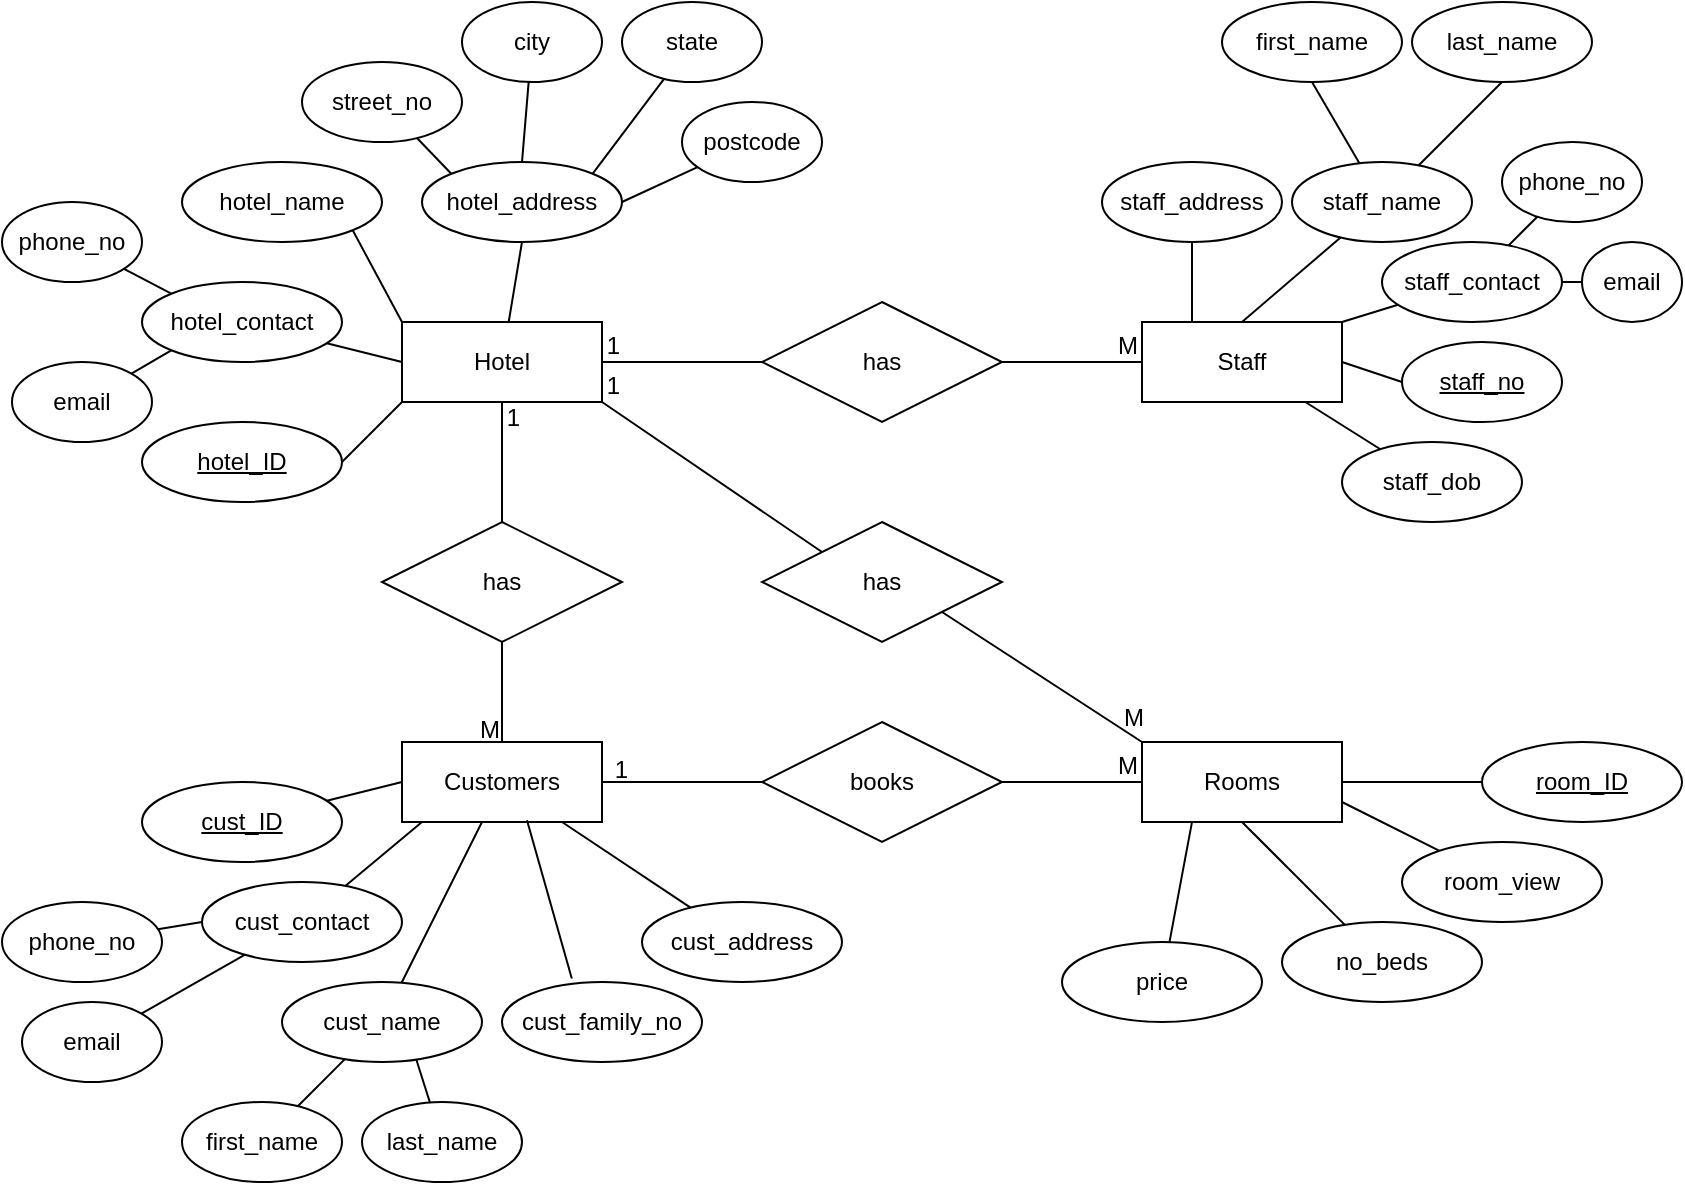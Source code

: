 <mxfile version="17.0.0" type="onedrive"><diagram id="R2lEEEUBdFMjLlhIrx00" name="Entity Relationship Diagram"><mxGraphModel grid="1" gridSize="10" guides="1" tooltips="1" connect="1" arrows="1" page="1" fold="1" pageScale="1" pageWidth="850" pageHeight="1100" math="0" shadow="0" extFonts="Permanent Marker^https://fonts.googleapis.com/css?family=Permanent+Marker"><root><mxCell id="0"/><mxCell id="1" parent="0"/><mxCell id="J56e8s772cYbZTvMbS4v-3" value="Hotel" style="whiteSpace=wrap;html=1;align=center;" parent="1" vertex="1"><mxGeometry x="200" y="180" width="100" height="40" as="geometry"/></mxCell><mxCell id="J56e8s772cYbZTvMbS4v-4" value="Staff" style="whiteSpace=wrap;html=1;align=center;" parent="1" vertex="1"><mxGeometry x="570" y="180" width="100" height="40" as="geometry"/></mxCell><mxCell id="J56e8s772cYbZTvMbS4v-5" value="Customers" style="whiteSpace=wrap;html=1;align=center;" parent="1" vertex="1"><mxGeometry x="200" y="390" width="100" height="40" as="geometry"/></mxCell><mxCell id="J56e8s772cYbZTvMbS4v-6" value="Rooms" style="whiteSpace=wrap;html=1;align=center;" parent="1" vertex="1"><mxGeometry x="570" y="390" width="100" height="40" as="geometry"/></mxCell><mxCell id="J56e8s772cYbZTvMbS4v-7" value="has" style="shape=rhombus;perimeter=rhombusPerimeter;whiteSpace=wrap;html=1;align=center;" parent="1" vertex="1"><mxGeometry x="190" y="280" width="120" height="60" as="geometry"/></mxCell><mxCell id="J56e8s772cYbZTvMbS4v-8" value="has" style="shape=rhombus;perimeter=rhombusPerimeter;whiteSpace=wrap;html=1;align=center;" parent="1" vertex="1"><mxGeometry x="380" y="170" width="120" height="60" as="geometry"/></mxCell><mxCell id="J56e8s772cYbZTvMbS4v-9" value="has" style="shape=rhombus;perimeter=rhombusPerimeter;whiteSpace=wrap;html=1;align=center;" parent="1" vertex="1"><mxGeometry x="380" y="280" width="120" height="60" as="geometry"/></mxCell><mxCell id="J56e8s772cYbZTvMbS4v-10" value="books" style="shape=rhombus;perimeter=rhombusPerimeter;whiteSpace=wrap;html=1;align=center;" parent="1" vertex="1"><mxGeometry x="380" y="380" width="120" height="60" as="geometry"/></mxCell><mxCell id="J56e8s772cYbZTvMbS4v-12" value="" style="endArrow=none;html=1;rounded=0;exitX=0;exitY=0.5;exitDx=0;exitDy=0;" parent="1" source="J56e8s772cYbZTvMbS4v-8" target="J56e8s772cYbZTvMbS4v-3" edge="1"><mxGeometry relative="1" as="geometry"><mxPoint x="520" y="280" as="sourcePoint"/><mxPoint x="680" y="280" as="targetPoint"/></mxGeometry></mxCell><mxCell id="J56e8s772cYbZTvMbS4v-13" value="1" style="resizable=0;html=1;align=right;verticalAlign=bottom;" parent="J56e8s772cYbZTvMbS4v-12" connectable="0" vertex="1"><mxGeometry x="1" relative="1" as="geometry"><mxPoint x="9" as="offset"/></mxGeometry></mxCell><mxCell id="J56e8s772cYbZTvMbS4v-14" value="" style="endArrow=none;html=1;rounded=0;" parent="1" source="J56e8s772cYbZTvMbS4v-8" target="J56e8s772cYbZTvMbS4v-4" edge="1"><mxGeometry relative="1" as="geometry"><mxPoint x="450" y="199.71" as="sourcePoint"/><mxPoint x="610" y="199.71" as="targetPoint"/></mxGeometry></mxCell><mxCell id="J56e8s772cYbZTvMbS4v-15" value="M" style="resizable=0;html=1;align=right;verticalAlign=bottom;" parent="J56e8s772cYbZTvMbS4v-14" connectable="0" vertex="1"><mxGeometry x="1" relative="1" as="geometry"><mxPoint x="-2" as="offset"/></mxGeometry></mxCell><mxCell id="J56e8s772cYbZTvMbS4v-18" value="" style="endArrow=none;html=1;rounded=0;exitX=0;exitY=0;exitDx=0;exitDy=0;entryX=1;entryY=1;entryDx=0;entryDy=0;" parent="1" source="J56e8s772cYbZTvMbS4v-9" target="J56e8s772cYbZTvMbS4v-3" edge="1"><mxGeometry relative="1" as="geometry"><mxPoint x="390" y="210" as="sourcePoint"/><mxPoint x="310" y="210" as="targetPoint"/></mxGeometry></mxCell><mxCell id="J56e8s772cYbZTvMbS4v-19" value="1" style="resizable=0;html=1;align=right;verticalAlign=bottom;" parent="J56e8s772cYbZTvMbS4v-18" connectable="0" vertex="1"><mxGeometry x="1" relative="1" as="geometry"><mxPoint x="9" as="offset"/></mxGeometry></mxCell><mxCell id="J56e8s772cYbZTvMbS4v-20" value="" style="endArrow=none;html=1;rounded=0;exitX=1;exitY=1;exitDx=0;exitDy=0;" parent="1" source="J56e8s772cYbZTvMbS4v-9" edge="1"><mxGeometry relative="1" as="geometry"><mxPoint x="505.2" y="210.6" as="sourcePoint"/><mxPoint x="570" y="390" as="targetPoint"/></mxGeometry></mxCell><mxCell id="J56e8s772cYbZTvMbS4v-21" value="M" style="resizable=0;html=1;align=right;verticalAlign=bottom;" parent="J56e8s772cYbZTvMbS4v-20" connectable="0" vertex="1"><mxGeometry x="1" relative="1" as="geometry"><mxPoint x="1" y="-4" as="offset"/></mxGeometry></mxCell><mxCell id="J56e8s772cYbZTvMbS4v-22" value="" style="endArrow=none;html=1;rounded=0;entryX=0.5;entryY=1;entryDx=0;entryDy=0;" parent="1" source="J56e8s772cYbZTvMbS4v-7" target="J56e8s772cYbZTvMbS4v-3" edge="1"><mxGeometry relative="1" as="geometry"><mxPoint x="420" y="305" as="sourcePoint"/><mxPoint x="310" y="230" as="targetPoint"/></mxGeometry></mxCell><mxCell id="J56e8s772cYbZTvMbS4v-23" value="1" style="resizable=0;html=1;align=right;verticalAlign=bottom;" parent="J56e8s772cYbZTvMbS4v-22" connectable="0" vertex="1"><mxGeometry x="1" relative="1" as="geometry"><mxPoint x="9" y="16" as="offset"/></mxGeometry></mxCell><mxCell id="J56e8s772cYbZTvMbS4v-24" value="" style="endArrow=none;html=1;rounded=0;exitX=0.5;exitY=1;exitDx=0;exitDy=0;" parent="1" source="J56e8s772cYbZTvMbS4v-7" target="J56e8s772cYbZTvMbS4v-5" edge="1"><mxGeometry relative="1" as="geometry"><mxPoint x="480" y="335.0" as="sourcePoint"/><mxPoint x="580" y="400.0" as="targetPoint"/></mxGeometry></mxCell><mxCell id="J56e8s772cYbZTvMbS4v-25" value="M" style="resizable=0;html=1;align=right;verticalAlign=bottom;" parent="J56e8s772cYbZTvMbS4v-24" connectable="0" vertex="1"><mxGeometry x="1" relative="1" as="geometry"><mxPoint x="-1" y="2" as="offset"/></mxGeometry></mxCell><mxCell id="J56e8s772cYbZTvMbS4v-26" value="" style="endArrow=none;html=1;rounded=0;exitX=0;exitY=0.5;exitDx=0;exitDy=0;entryX=1;entryY=0.5;entryDx=0;entryDy=0;" parent="1" source="J56e8s772cYbZTvMbS4v-10" target="J56e8s772cYbZTvMbS4v-5" edge="1"><mxGeometry relative="1" as="geometry"><mxPoint x="260" y="350.0" as="sourcePoint"/><mxPoint x="260" y="400.0" as="targetPoint"/></mxGeometry></mxCell><mxCell id="J56e8s772cYbZTvMbS4v-27" value="1" style="resizable=0;html=1;align=right;verticalAlign=bottom;" parent="J56e8s772cYbZTvMbS4v-26" connectable="0" vertex="1"><mxGeometry x="1" relative="1" as="geometry"><mxPoint x="13" y="2" as="offset"/></mxGeometry></mxCell><mxCell id="J56e8s772cYbZTvMbS4v-28" value="" style="endArrow=none;html=1;rounded=0;" parent="1" source="J56e8s772cYbZTvMbS4v-10" target="J56e8s772cYbZTvMbS4v-6" edge="1"><mxGeometry relative="1" as="geometry"><mxPoint x="500" y="409.66" as="sourcePoint"/><mxPoint x="570" y="409.66" as="targetPoint"/></mxGeometry></mxCell><mxCell id="J56e8s772cYbZTvMbS4v-29" value="M" style="resizable=0;html=1;align=right;verticalAlign=bottom;" parent="J56e8s772cYbZTvMbS4v-28" connectable="0" vertex="1"><mxGeometry x="1" relative="1" as="geometry"><mxPoint x="-2" as="offset"/></mxGeometry></mxCell><mxCell id="i9HEmpmB34_pmsa4XvbX-1" value="hotel_ID" style="ellipse;whiteSpace=wrap;html=1;align=center;fontStyle=4;" parent="1" vertex="1"><mxGeometry x="70" y="230" width="100" height="40" as="geometry"/></mxCell><mxCell id="i9HEmpmB34_pmsa4XvbX-3" value="" style="endArrow=none;html=1;rounded=0;exitX=0;exitY=1;exitDx=0;exitDy=0;entryX=1;entryY=0.5;entryDx=0;entryDy=0;" parent="1" source="J56e8s772cYbZTvMbS4v-3" target="i9HEmpmB34_pmsa4XvbX-1" edge="1"><mxGeometry relative="1" as="geometry"><mxPoint x="140" y="160" as="sourcePoint"/><mxPoint x="300" y="160" as="targetPoint"/></mxGeometry></mxCell><mxCell id="i9HEmpmB34_pmsa4XvbX-5" value="hotel_name" style="ellipse;whiteSpace=wrap;html=1;align=center;" parent="1" vertex="1"><mxGeometry x="90" y="100" width="100" height="40" as="geometry"/></mxCell><mxCell id="i9HEmpmB34_pmsa4XvbX-7" value="" style="endArrow=none;html=1;rounded=0;exitX=1;exitY=1;exitDx=0;exitDy=0;entryX=0;entryY=0;entryDx=0;entryDy=0;" parent="1" source="i9HEmpmB34_pmsa4XvbX-5" target="J56e8s772cYbZTvMbS4v-3" edge="1"><mxGeometry relative="1" as="geometry"><mxPoint x="140" y="220" as="sourcePoint"/><mxPoint x="300" y="220" as="targetPoint"/></mxGeometry></mxCell><mxCell id="i9HEmpmB34_pmsa4XvbX-8" value="hotel_contact" style="ellipse;whiteSpace=wrap;html=1;align=center;" parent="1" vertex="1"><mxGeometry x="70" y="160" width="100" height="40" as="geometry"/></mxCell><mxCell id="i9HEmpmB34_pmsa4XvbX-10" value="" style="endArrow=none;html=1;rounded=0;entryX=0;entryY=0.5;entryDx=0;entryDy=0;" parent="1" source="i9HEmpmB34_pmsa4XvbX-8" target="J56e8s772cYbZTvMbS4v-3" edge="1"><mxGeometry relative="1" as="geometry"><mxPoint x="185.355" y="144.142" as="sourcePoint"/><mxPoint x="210" y="190" as="targetPoint"/></mxGeometry></mxCell><mxCell id="i9HEmpmB34_pmsa4XvbX-11" value="hotel_address" style="ellipse;whiteSpace=wrap;html=1;align=center;" parent="1" vertex="1"><mxGeometry x="210" y="100" width="100" height="40" as="geometry"/></mxCell><mxCell id="i9HEmpmB34_pmsa4XvbX-12" value="" style="endArrow=none;html=1;rounded=0;exitX=0.5;exitY=1;exitDx=0;exitDy=0;" parent="1" source="i9HEmpmB34_pmsa4XvbX-11" target="J56e8s772cYbZTvMbS4v-3" edge="1"><mxGeometry relative="1" as="geometry"><mxPoint x="172.4" y="200.6" as="sourcePoint"/><mxPoint x="210" y="210" as="targetPoint"/></mxGeometry></mxCell><mxCell id="i9HEmpmB34_pmsa4XvbX-13" value="street_no" style="ellipse;whiteSpace=wrap;html=1;align=center;" parent="1" vertex="1"><mxGeometry x="150" y="50" width="80" height="40" as="geometry"/></mxCell><mxCell id="i9HEmpmB34_pmsa4XvbX-14" value="city" style="ellipse;whiteSpace=wrap;html=1;align=center;" parent="1" vertex="1"><mxGeometry x="230" y="20" width="70" height="40" as="geometry"/></mxCell><mxCell id="i9HEmpmB34_pmsa4XvbX-15" value="state" style="ellipse;whiteSpace=wrap;html=1;align=center;" parent="1" vertex="1"><mxGeometry x="310" y="20" width="70" height="40" as="geometry"/></mxCell><mxCell id="i9HEmpmB34_pmsa4XvbX-16" value="postcode" style="ellipse;whiteSpace=wrap;html=1;align=center;" parent="1" vertex="1"><mxGeometry x="340" y="70" width="70" height="40" as="geometry"/></mxCell><mxCell id="i9HEmpmB34_pmsa4XvbX-17" value="" style="endArrow=none;html=1;rounded=0;exitX=0;exitY=0;exitDx=0;exitDy=0;" parent="1" source="i9HEmpmB34_pmsa4XvbX-11" target="i9HEmpmB34_pmsa4XvbX-13" edge="1"><mxGeometry relative="1" as="geometry"><mxPoint x="350" y="150" as="sourcePoint"/><mxPoint x="510" y="150" as="targetPoint"/></mxGeometry></mxCell><mxCell id="i9HEmpmB34_pmsa4XvbX-18" value="" style="endArrow=none;html=1;rounded=0;exitX=0.5;exitY=0;exitDx=0;exitDy=0;" parent="1" source="i9HEmpmB34_pmsa4XvbX-11" target="i9HEmpmB34_pmsa4XvbX-14" edge="1"><mxGeometry relative="1" as="geometry"><mxPoint x="234.645" y="115.858" as="sourcePoint"/><mxPoint x="217.476" y="97.99" as="targetPoint"/></mxGeometry></mxCell><mxCell id="i9HEmpmB34_pmsa4XvbX-19" value="" style="endArrow=none;html=1;rounded=0;exitX=1;exitY=0;exitDx=0;exitDy=0;" parent="1" source="i9HEmpmB34_pmsa4XvbX-11" target="i9HEmpmB34_pmsa4XvbX-15" edge="1"><mxGeometry relative="1" as="geometry"><mxPoint x="244.645" y="125.858" as="sourcePoint"/><mxPoint x="227.476" y="107.99" as="targetPoint"/></mxGeometry></mxCell><mxCell id="i9HEmpmB34_pmsa4XvbX-20" value="" style="endArrow=none;html=1;rounded=0;exitX=1;exitY=0.5;exitDx=0;exitDy=0;" parent="1" source="i9HEmpmB34_pmsa4XvbX-11" target="i9HEmpmB34_pmsa4XvbX-16" edge="1"><mxGeometry relative="1" as="geometry"><mxPoint x="254.645" y="135.858" as="sourcePoint"/><mxPoint x="237.476" y="117.99" as="targetPoint"/></mxGeometry></mxCell><mxCell id="i9HEmpmB34_pmsa4XvbX-21" value="cust_ID" style="ellipse;whiteSpace=wrap;html=1;align=center;fontStyle=4;" parent="1" vertex="1"><mxGeometry x="70" y="410" width="100" height="40" as="geometry"/></mxCell><mxCell id="i9HEmpmB34_pmsa4XvbX-22" value="cust_contact" style="ellipse;whiteSpace=wrap;html=1;align=center;container=0;" parent="1" vertex="1"><mxGeometry x="100" y="460" width="100" height="40" as="geometry"/></mxCell><mxCell id="i9HEmpmB34_pmsa4XvbX-23" value="cust_name" style="ellipse;whiteSpace=wrap;html=1;align=center;" parent="1" vertex="1"><mxGeometry x="140" y="510" width="100" height="40" as="geometry"/></mxCell><mxCell id="i9HEmpmB34_pmsa4XvbX-24" value="cust_address" style="ellipse;whiteSpace=wrap;html=1;align=center;" parent="1" vertex="1"><mxGeometry x="320" y="470" width="100" height="40" as="geometry"/></mxCell><mxCell id="i9HEmpmB34_pmsa4XvbX-25" value="cust_family_no" style="ellipse;whiteSpace=wrap;html=1;align=center;" parent="1" vertex="1"><mxGeometry x="250" y="510" width="100" height="40" as="geometry"/></mxCell><mxCell id="i9HEmpmB34_pmsa4XvbX-26" value="phone_no" style="ellipse;whiteSpace=wrap;html=1;align=center;" parent="1" vertex="1"><mxGeometry y="120" width="70" height="40" as="geometry"/></mxCell><mxCell id="i9HEmpmB34_pmsa4XvbX-27" value="email" style="ellipse;whiteSpace=wrap;html=1;align=center;" parent="1" vertex="1"><mxGeometry x="5" y="200" width="70" height="40" as="geometry"/></mxCell><mxCell id="i9HEmpmB34_pmsa4XvbX-28" value="" style="endArrow=none;html=1;rounded=0;entryX=0;entryY=0;entryDx=0;entryDy=0;" parent="1" source="i9HEmpmB34_pmsa4XvbX-26" target="i9HEmpmB34_pmsa4XvbX-8" edge="1"><mxGeometry relative="1" as="geometry"><mxPoint x="10" y="260" as="sourcePoint"/><mxPoint x="80" y="170" as="targetPoint"/></mxGeometry></mxCell><mxCell id="i9HEmpmB34_pmsa4XvbX-29" value="" style="endArrow=none;html=1;rounded=0;entryX=0;entryY=1;entryDx=0;entryDy=0;" parent="1" source="i9HEmpmB34_pmsa4XvbX-27" target="i9HEmpmB34_pmsa4XvbX-8" edge="1"><mxGeometry relative="1" as="geometry"><mxPoint x="65.589" y="164.048" as="sourcePoint"/><mxPoint x="94.72" y="175.828" as="targetPoint"/></mxGeometry></mxCell><mxCell id="i9HEmpmB34_pmsa4XvbX-30" value="" style="endArrow=none;html=1;rounded=0;entryX=0;entryY=0.5;entryDx=0;entryDy=0;" parent="1" source="i9HEmpmB34_pmsa4XvbX-21" target="J56e8s772cYbZTvMbS4v-5" edge="1"><mxGeometry relative="1" as="geometry"><mxPoint x="230" y="450" as="sourcePoint"/><mxPoint x="390" y="450" as="targetPoint"/></mxGeometry></mxCell><mxCell id="i9HEmpmB34_pmsa4XvbX-32" value="" style="endArrow=none;html=1;rounded=0;" parent="1" source="i9HEmpmB34_pmsa4XvbX-22" edge="1"><mxGeometry relative="1" as="geometry"><mxPoint x="172.4" y="429.4" as="sourcePoint"/><mxPoint x="210" y="430" as="targetPoint"/></mxGeometry></mxCell><mxCell id="i9HEmpmB34_pmsa4XvbX-33" value="" style="endArrow=none;html=1;rounded=0;" parent="1" source="i9HEmpmB34_pmsa4XvbX-23" target="J56e8s772cYbZTvMbS4v-5" edge="1"><mxGeometry relative="1" as="geometry"><mxPoint x="182.4" y="439.4" as="sourcePoint"/><mxPoint x="220" y="430" as="targetPoint"/></mxGeometry></mxCell><mxCell id="i9HEmpmB34_pmsa4XvbX-34" value="" style="endArrow=none;html=1;rounded=0;entryX=0.625;entryY=0.978;entryDx=0;entryDy=0;entryPerimeter=0;exitX=0.349;exitY=-0.045;exitDx=0;exitDy=0;exitPerimeter=0;" parent="1" source="i9HEmpmB34_pmsa4XvbX-25" target="J56e8s772cYbZTvMbS4v-5" edge="1"><mxGeometry relative="1" as="geometry"><mxPoint x="192.4" y="449.4" as="sourcePoint"/><mxPoint x="230" y="440" as="targetPoint"/></mxGeometry></mxCell><mxCell id="i9HEmpmB34_pmsa4XvbX-35" value="" style="endArrow=none;html=1;rounded=0;" parent="1" source="i9HEmpmB34_pmsa4XvbX-24" target="J56e8s772cYbZTvMbS4v-5" edge="1"><mxGeometry relative="1" as="geometry"><mxPoint x="202.4" y="459.4" as="sourcePoint"/><mxPoint x="240" y="450" as="targetPoint"/></mxGeometry></mxCell><mxCell id="i9HEmpmB34_pmsa4XvbX-36" value="phone_no" style="ellipse;whiteSpace=wrap;html=1;align=center;container=0;" parent="1" vertex="1"><mxGeometry y="470" width="80" height="40" as="geometry"/></mxCell><mxCell id="i9HEmpmB34_pmsa4XvbX-37" value="email" style="ellipse;whiteSpace=wrap;html=1;align=center;container=0;" parent="1" vertex="1"><mxGeometry x="10" y="520" width="70" height="40" as="geometry"/></mxCell><mxCell id="i9HEmpmB34_pmsa4XvbX-39" value="" style="endArrow=none;html=1;rounded=0;entryX=0;entryY=0.5;entryDx=0;entryDy=0;" parent="1" source="i9HEmpmB34_pmsa4XvbX-36" target="i9HEmpmB34_pmsa4XvbX-22" edge="1"><mxGeometry relative="1" as="geometry"><mxPoint x="181.727" y="471.987" as="sourcePoint"/><mxPoint x="220" y="440" as="targetPoint"/></mxGeometry></mxCell><mxCell id="i9HEmpmB34_pmsa4XvbX-40" value="" style="endArrow=none;html=1;rounded=0;" parent="1" source="i9HEmpmB34_pmsa4XvbX-37" target="i9HEmpmB34_pmsa4XvbX-22" edge="1"><mxGeometry relative="1" as="geometry"><mxPoint x="191.727" y="481.987" as="sourcePoint"/><mxPoint x="230" y="450" as="targetPoint"/></mxGeometry></mxCell><mxCell id="i9HEmpmB34_pmsa4XvbX-41" value="first_name" style="ellipse;whiteSpace=wrap;html=1;align=center;" parent="1" vertex="1"><mxGeometry x="90" y="570" width="80" height="40" as="geometry"/></mxCell><mxCell id="i9HEmpmB34_pmsa4XvbX-42" value="last_name" style="ellipse;whiteSpace=wrap;html=1;align=center;" parent="1" vertex="1"><mxGeometry x="180" y="570" width="80" height="40" as="geometry"/></mxCell><mxCell id="i9HEmpmB34_pmsa4XvbX-43" value="" style="endArrow=none;html=1;rounded=0;" parent="1" source="i9HEmpmB34_pmsa4XvbX-41" target="i9HEmpmB34_pmsa4XvbX-23" edge="1"><mxGeometry relative="1" as="geometry"><mxPoint x="79.686" y="535.822" as="sourcePoint"/><mxPoint x="131.398" y="506.404" as="targetPoint"/></mxGeometry></mxCell><mxCell id="i9HEmpmB34_pmsa4XvbX-44" value="" style="endArrow=none;html=1;rounded=0;entryX=0.671;entryY=0.966;entryDx=0;entryDy=0;entryPerimeter=0;" parent="1" source="i9HEmpmB34_pmsa4XvbX-42" target="i9HEmpmB34_pmsa4XvbX-23" edge="1"><mxGeometry relative="1" as="geometry"><mxPoint x="89.686" y="545.822" as="sourcePoint"/><mxPoint x="141.398" y="516.404" as="targetPoint"/></mxGeometry></mxCell><mxCell id="i9HEmpmB34_pmsa4XvbX-45" value="room_ID" style="ellipse;whiteSpace=wrap;html=1;align=center;fontStyle=4;" parent="1" vertex="1"><mxGeometry x="740" y="390" width="100" height="40" as="geometry"/></mxCell><mxCell id="i9HEmpmB34_pmsa4XvbX-47" value="room_view" style="ellipse;whiteSpace=wrap;html=1;align=center;" parent="1" vertex="1"><mxGeometry x="700" y="440" width="100" height="40" as="geometry"/></mxCell><mxCell id="i9HEmpmB34_pmsa4XvbX-48" value="no_beds" style="ellipse;whiteSpace=wrap;html=1;align=center;" parent="1" vertex="1"><mxGeometry x="640" y="480" width="100" height="40" as="geometry"/></mxCell><mxCell id="i9HEmpmB34_pmsa4XvbX-49" value="price" style="ellipse;whiteSpace=wrap;html=1;align=center;" parent="1" vertex="1"><mxGeometry x="530" y="490" width="100" height="40" as="geometry"/></mxCell><mxCell id="i9HEmpmB34_pmsa4XvbX-51" value="" style="endArrow=none;html=1;rounded=0;exitX=0.25;exitY=1;exitDx=0;exitDy=0;" parent="1" source="J56e8s772cYbZTvMbS4v-6" target="i9HEmpmB34_pmsa4XvbX-49" edge="1"><mxGeometry relative="1" as="geometry"><mxPoint x="540" y="450" as="sourcePoint"/><mxPoint x="700" y="450" as="targetPoint"/></mxGeometry></mxCell><mxCell id="i9HEmpmB34_pmsa4XvbX-52" value="" style="endArrow=none;html=1;rounded=0;exitX=0.5;exitY=1;exitDx=0;exitDy=0;" parent="1" source="J56e8s772cYbZTvMbS4v-6" target="i9HEmpmB34_pmsa4XvbX-48" edge="1"><mxGeometry relative="1" as="geometry"><mxPoint x="600" y="460" as="sourcePoint"/><mxPoint x="760" y="460" as="targetPoint"/></mxGeometry></mxCell><mxCell id="i9HEmpmB34_pmsa4XvbX-53" value="" style="endArrow=none;html=1;rounded=0;exitX=1;exitY=0.75;exitDx=0;exitDy=0;" parent="1" source="J56e8s772cYbZTvMbS4v-6" target="i9HEmpmB34_pmsa4XvbX-47" edge="1"><mxGeometry relative="1" as="geometry"><mxPoint x="660" y="340" as="sourcePoint"/><mxPoint x="820" y="340" as="targetPoint"/></mxGeometry></mxCell><mxCell id="i9HEmpmB34_pmsa4XvbX-54" value="" style="endArrow=none;html=1;rounded=0;" parent="1" source="J56e8s772cYbZTvMbS4v-6" target="i9HEmpmB34_pmsa4XvbX-45" edge="1"><mxGeometry relative="1" as="geometry"><mxPoint x="710" y="310" as="sourcePoint"/><mxPoint x="870" y="310" as="targetPoint"/></mxGeometry></mxCell><mxCell id="i9HEmpmB34_pmsa4XvbX-55" value="staff_no" style="ellipse;whiteSpace=wrap;html=1;align=center;fontStyle=4;" parent="1" vertex="1"><mxGeometry x="700" y="190" width="80" height="40" as="geometry"/></mxCell><mxCell id="i9HEmpmB34_pmsa4XvbX-56" value="staff_name" style="ellipse;whiteSpace=wrap;html=1;align=center;" parent="1" vertex="1"><mxGeometry x="645" y="100" width="90" height="40" as="geometry"/></mxCell><mxCell id="i9HEmpmB34_pmsa4XvbX-57" value="staff_contact" style="ellipse;whiteSpace=wrap;html=1;align=center;" parent="1" vertex="1"><mxGeometry x="690" y="140" width="90" height="40" as="geometry"/></mxCell><mxCell id="i9HEmpmB34_pmsa4XvbX-58" value="staff_address" style="ellipse;whiteSpace=wrap;html=1;align=center;" parent="1" vertex="1"><mxGeometry x="550" y="100" width="90" height="40" as="geometry"/></mxCell><mxCell id="i9HEmpmB34_pmsa4XvbX-59" value="" style="endArrow=none;html=1;rounded=0;exitX=1;exitY=0.5;exitDx=0;exitDy=0;entryX=0;entryY=0.5;entryDx=0;entryDy=0;" parent="1" source="J56e8s772cYbZTvMbS4v-4" target="i9HEmpmB34_pmsa4XvbX-55" edge="1"><mxGeometry relative="1" as="geometry"><mxPoint x="680" y="290" as="sourcePoint"/><mxPoint x="840" y="290" as="targetPoint"/></mxGeometry></mxCell><mxCell id="i9HEmpmB34_pmsa4XvbX-60" value="" style="endArrow=none;html=1;rounded=0;exitX=1;exitY=0;exitDx=0;exitDy=0;" parent="1" source="J56e8s772cYbZTvMbS4v-4" target="i9HEmpmB34_pmsa4XvbX-57" edge="1"><mxGeometry relative="1" as="geometry"><mxPoint x="670" y="175" as="sourcePoint"/><mxPoint x="740" y="185" as="targetPoint"/></mxGeometry></mxCell><mxCell id="i9HEmpmB34_pmsa4XvbX-61" value="" style="endArrow=none;html=1;rounded=0;exitX=0.5;exitY=0;exitDx=0;exitDy=0;" parent="1" source="J56e8s772cYbZTvMbS4v-4" target="i9HEmpmB34_pmsa4XvbX-56" edge="1"><mxGeometry relative="1" as="geometry"><mxPoint x="680" y="210" as="sourcePoint"/><mxPoint x="750" y="220" as="targetPoint"/></mxGeometry></mxCell><mxCell id="i9HEmpmB34_pmsa4XvbX-63" value="" style="endArrow=none;html=1;rounded=0;exitX=0.25;exitY=0;exitDx=0;exitDy=0;" parent="1" source="J56e8s772cYbZTvMbS4v-4" target="i9HEmpmB34_pmsa4XvbX-58" edge="1"><mxGeometry relative="1" as="geometry"><mxPoint x="480" y="150" as="sourcePoint"/><mxPoint x="640" y="150" as="targetPoint"/></mxGeometry></mxCell><mxCell id="i9HEmpmB34_pmsa4XvbX-64" value="first_name" style="ellipse;whiteSpace=wrap;html=1;align=center;" parent="1" vertex="1"><mxGeometry x="610" y="20" width="90" height="40" as="geometry"/></mxCell><mxCell id="i9HEmpmB34_pmsa4XvbX-65" value="last_name" style="ellipse;whiteSpace=wrap;html=1;align=center;" parent="1" vertex="1"><mxGeometry x="705" y="20" width="90" height="40" as="geometry"/></mxCell><mxCell id="i9HEmpmB34_pmsa4XvbX-66" value="" style="endArrow=none;html=1;rounded=0;entryX=0.5;entryY=1;entryDx=0;entryDy=0;" parent="1" source="i9HEmpmB34_pmsa4XvbX-56" target="i9HEmpmB34_pmsa4XvbX-64" edge="1"><mxGeometry relative="1" as="geometry"><mxPoint x="490" y="70" as="sourcePoint"/><mxPoint x="650" y="70" as="targetPoint"/></mxGeometry></mxCell><mxCell id="i9HEmpmB34_pmsa4XvbX-67" value="" style="endArrow=none;html=1;rounded=0;entryX=0.5;entryY=1;entryDx=0;entryDy=0;" parent="1" source="i9HEmpmB34_pmsa4XvbX-56" target="i9HEmpmB34_pmsa4XvbX-65" edge="1"><mxGeometry relative="1" as="geometry"><mxPoint x="740" y="120" as="sourcePoint"/><mxPoint x="900" y="120" as="targetPoint"/></mxGeometry></mxCell><mxCell id="i9HEmpmB34_pmsa4XvbX-68" value="phone_no" style="ellipse;whiteSpace=wrap;html=1;align=center;" parent="1" vertex="1"><mxGeometry x="750" y="90" width="70" height="40" as="geometry"/></mxCell><mxCell id="i9HEmpmB34_pmsa4XvbX-69" value="email" style="ellipse;whiteSpace=wrap;html=1;align=center;" parent="1" vertex="1"><mxGeometry x="790" y="140" width="50" height="40" as="geometry"/></mxCell><mxCell id="i9HEmpmB34_pmsa4XvbX-71" value="" style="endArrow=none;html=1;rounded=0;" parent="1" source="i9HEmpmB34_pmsa4XvbX-57" target="i9HEmpmB34_pmsa4XvbX-69" edge="1"><mxGeometry relative="1" as="geometry"><mxPoint x="850" y="180" as="sourcePoint"/><mxPoint x="1010" y="180" as="targetPoint"/></mxGeometry></mxCell><mxCell id="i9HEmpmB34_pmsa4XvbX-72" value="" style="endArrow=none;html=1;rounded=0;" parent="1" source="i9HEmpmB34_pmsa4XvbX-57" target="i9HEmpmB34_pmsa4XvbX-68" edge="1"><mxGeometry relative="1" as="geometry"><mxPoint x="850" y="180" as="sourcePoint"/><mxPoint x="1010" y="180" as="targetPoint"/></mxGeometry></mxCell><mxCell id="iVQcsMu16WiVKXvuD1SI-1" value="staff_dob" style="ellipse;whiteSpace=wrap;html=1;align=center;" parent="1" vertex="1"><mxGeometry x="670" y="240" width="90" height="40" as="geometry"/></mxCell><mxCell id="iVQcsMu16WiVKXvuD1SI-2" value="" style="endArrow=none;html=1;rounded=0;" parent="1" source="iVQcsMu16WiVKXvuD1SI-1" target="J56e8s772cYbZTvMbS4v-4" edge="1"><mxGeometry width="50" height="50" relative="1" as="geometry"><mxPoint x="620" y="340" as="sourcePoint"/><mxPoint x="670" y="290" as="targetPoint"/></mxGeometry></mxCell></root></mxGraphModel></diagram></mxfile>